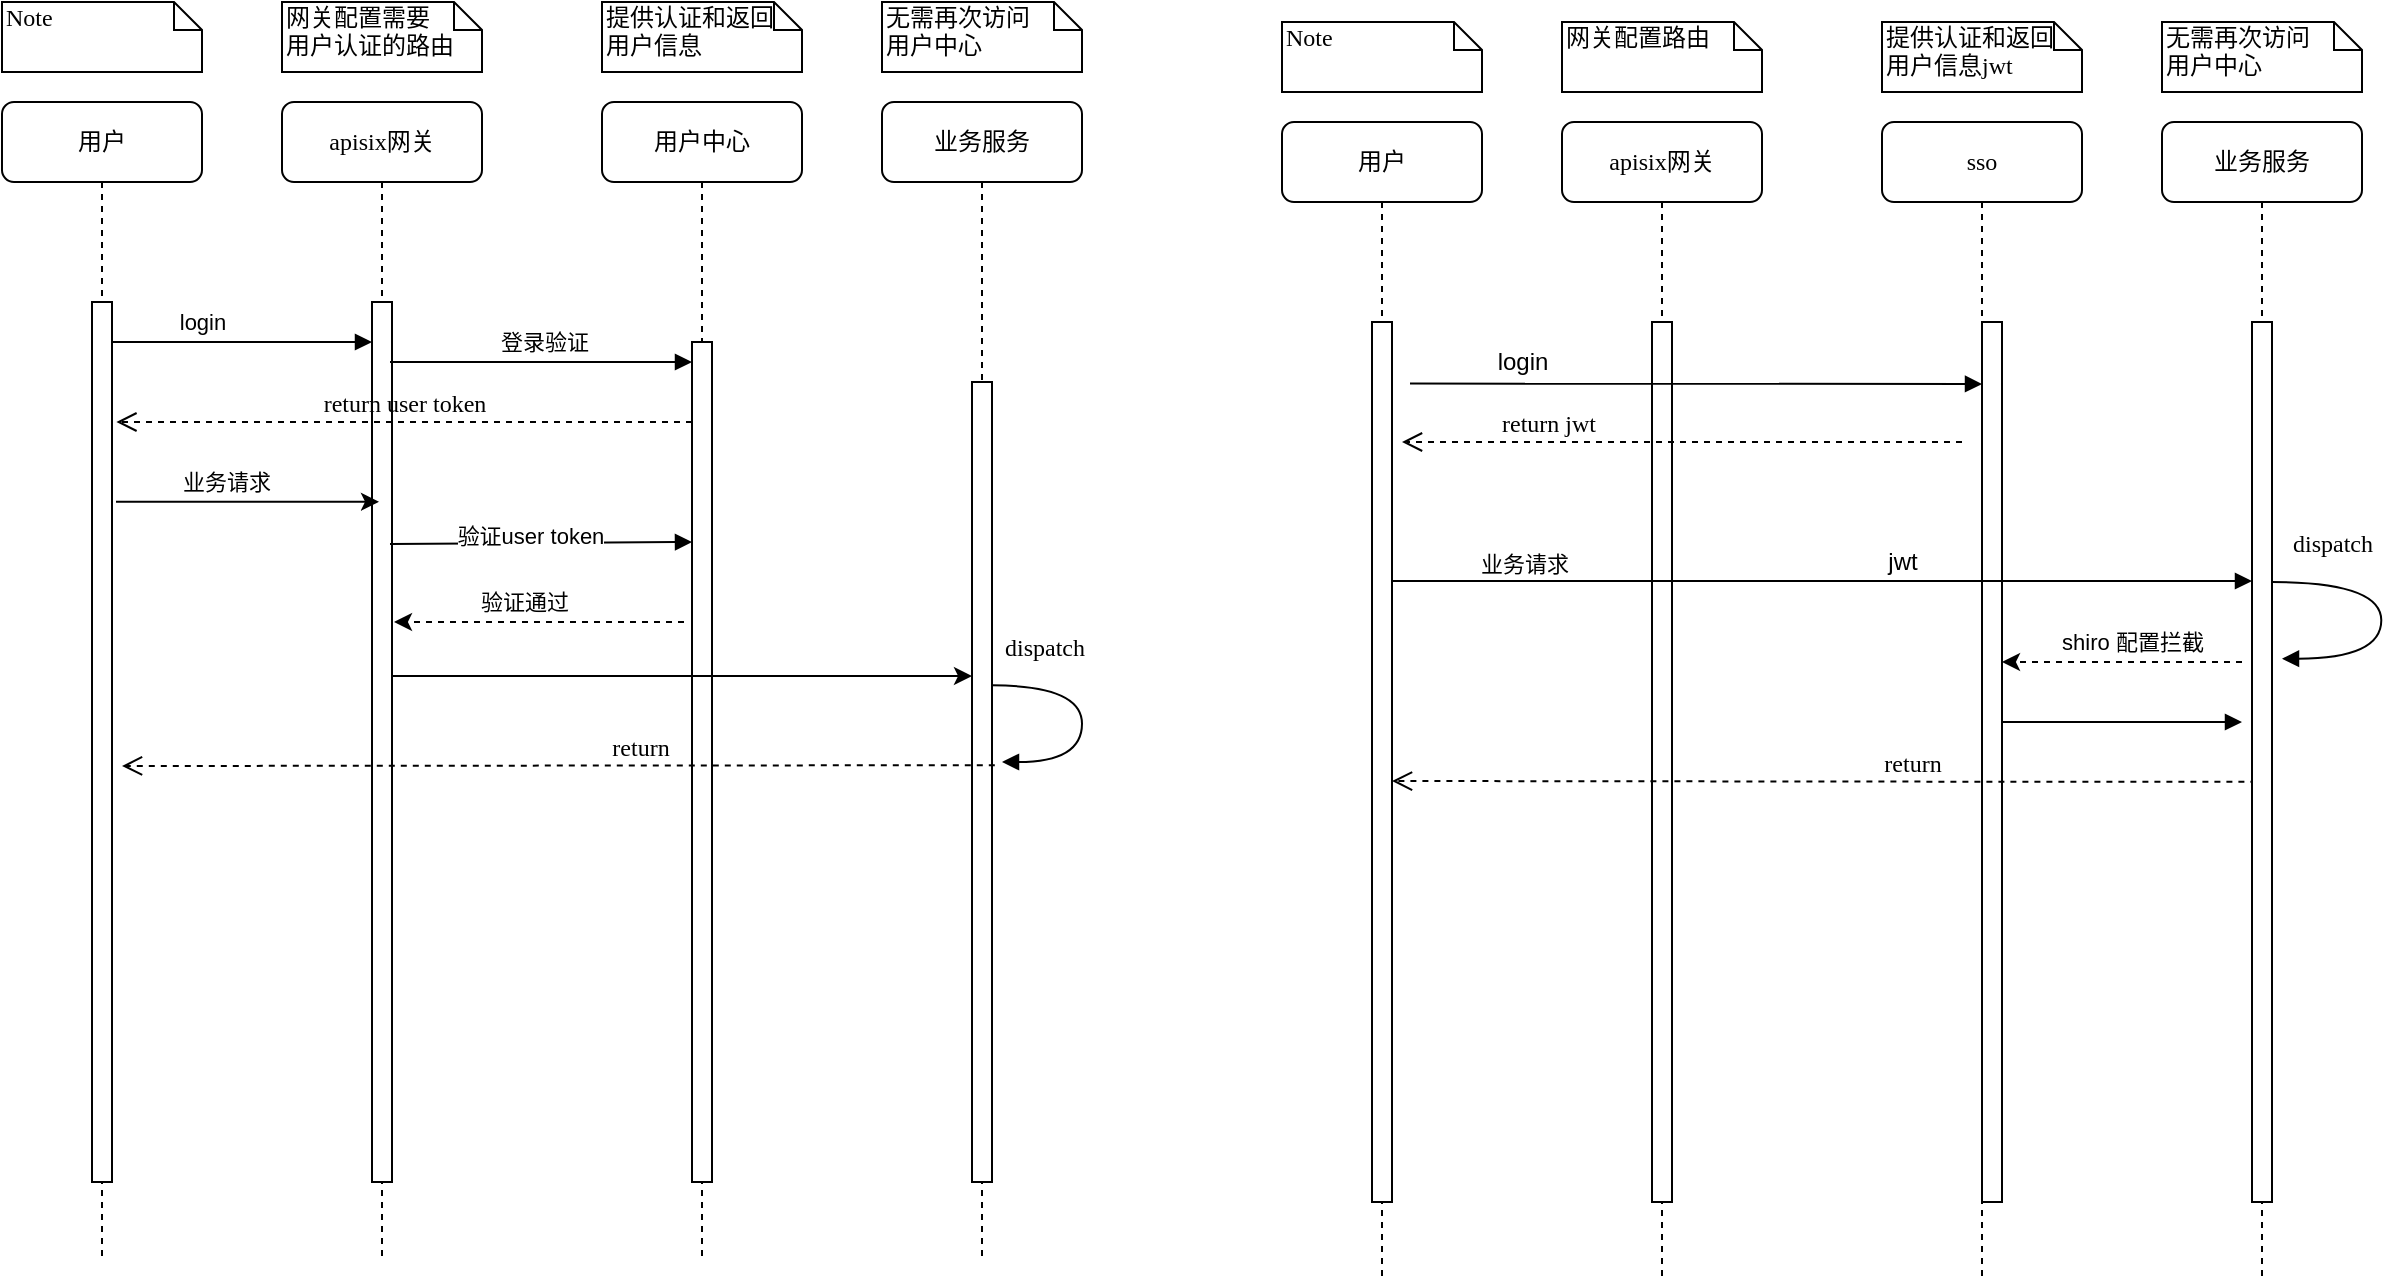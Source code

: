 <mxfile version="17.2.1" type="github">
  <diagram name="Page-1" id="13e1069c-82ec-6db2-03f1-153e76fe0fe0">
    <mxGraphModel dx="2254" dy="835" grid="1" gridSize="10" guides="1" tooltips="1" connect="1" arrows="1" fold="1" page="1" pageScale="1" pageWidth="1100" pageHeight="850" background="none" math="0" shadow="0">
      <root>
        <mxCell id="0" />
        <mxCell id="1" parent="0" />
        <mxCell id="7baba1c4bc27f4b0-2" value="apisix网关" style="shape=umlLifeline;perimeter=lifelinePerimeter;whiteSpace=wrap;html=1;container=1;collapsible=0;recursiveResize=0;outlineConnect=0;rounded=1;shadow=0;comic=0;labelBackgroundColor=none;strokeWidth=1;fontFamily=Verdana;fontSize=12;align=center;" parent="1" vertex="1">
          <mxGeometry x="240" y="80" width="100" height="580" as="geometry" />
        </mxCell>
        <mxCell id="7baba1c4bc27f4b0-10" value="" style="html=1;points=[];perimeter=orthogonalPerimeter;rounded=0;shadow=0;comic=0;labelBackgroundColor=none;strokeWidth=1;fontFamily=Verdana;fontSize=12;align=center;" parent="7baba1c4bc27f4b0-2" vertex="1">
          <mxGeometry x="45" y="100" width="10" height="440" as="geometry" />
        </mxCell>
        <mxCell id="7baba1c4bc27f4b0-3" value="用户中心" style="shape=umlLifeline;perimeter=lifelinePerimeter;whiteSpace=wrap;html=1;container=1;collapsible=0;recursiveResize=0;outlineConnect=0;rounded=1;shadow=0;comic=0;labelBackgroundColor=none;strokeWidth=1;fontFamily=Verdana;fontSize=12;align=center;" parent="1" vertex="1">
          <mxGeometry x="400" y="80" width="100" height="580" as="geometry" />
        </mxCell>
        <mxCell id="7baba1c4bc27f4b0-13" value="" style="html=1;points=[];perimeter=orthogonalPerimeter;rounded=0;shadow=0;comic=0;labelBackgroundColor=none;strokeWidth=1;fontFamily=Verdana;fontSize=12;align=center;" parent="7baba1c4bc27f4b0-3" vertex="1">
          <mxGeometry x="45" y="120" width="10" height="420" as="geometry" />
        </mxCell>
        <mxCell id="ht5kDJYPR5s3BAsfl9sB-2" value="" style="html=1;verticalAlign=bottom;endArrow=block;labelBackgroundColor=none;fontFamily=Verdana;fontSize=12;edgeStyle=elbowEdgeStyle;elbow=vertical;" edge="1" parent="7baba1c4bc27f4b0-3">
          <mxGeometry x="-0.154" y="10" relative="1" as="geometry">
            <mxPoint x="-106" y="130" as="sourcePoint" />
            <mxPoint x="45" y="130" as="targetPoint" />
            <Array as="points">
              <mxPoint x="-70" y="130" />
              <mxPoint x="-35" y="130" />
              <mxPoint x="25" y="140" />
              <mxPoint x="-45" y="110" />
              <mxPoint x="-75" y="130" />
            </Array>
            <mxPoint as="offset" />
          </mxGeometry>
        </mxCell>
        <mxCell id="ht5kDJYPR5s3BAsfl9sB-39" value="登录验证" style="edgeLabel;html=1;align=center;verticalAlign=middle;resizable=0;points=[];" vertex="1" connectable="0" parent="ht5kDJYPR5s3BAsfl9sB-2">
          <mxGeometry x="0.026" y="-3" relative="1" as="geometry">
            <mxPoint x="-1" y="-13" as="offset" />
          </mxGeometry>
        </mxCell>
        <mxCell id="ht5kDJYPR5s3BAsfl9sB-38" value="" style="html=1;verticalAlign=bottom;endArrow=block;labelBackgroundColor=none;fontFamily=Verdana;fontSize=12;edgeStyle=elbowEdgeStyle;elbow=vertical;exitX=0.9;exitY=0.172;exitDx=0;exitDy=0;exitPerimeter=0;" edge="1" parent="7baba1c4bc27f4b0-3">
          <mxGeometry x="-0.154" y="10" relative="1" as="geometry">
            <mxPoint x="-106" y="220.96" as="sourcePoint" />
            <mxPoint x="45" y="220" as="targetPoint" />
            <Array as="points">
              <mxPoint x="-35" y="220" />
              <mxPoint x="25" y="230" />
              <mxPoint x="-45" y="200" />
              <mxPoint x="-75" y="220" />
            </Array>
            <mxPoint as="offset" />
          </mxGeometry>
        </mxCell>
        <mxCell id="ht5kDJYPR5s3BAsfl9sB-40" value="验证user&amp;nbsp;token" style="edgeLabel;html=1;align=center;verticalAlign=middle;resizable=0;points=[];" vertex="1" connectable="0" parent="ht5kDJYPR5s3BAsfl9sB-38">
          <mxGeometry x="-0.066" y="3" relative="1" as="geometry">
            <mxPoint as="offset" />
          </mxGeometry>
        </mxCell>
        <mxCell id="7baba1c4bc27f4b0-4" value="业务服务" style="shape=umlLifeline;perimeter=lifelinePerimeter;whiteSpace=wrap;html=1;container=1;collapsible=0;recursiveResize=0;outlineConnect=0;rounded=1;shadow=0;comic=0;labelBackgroundColor=none;strokeWidth=1;fontFamily=Verdana;fontSize=12;align=center;" parent="1" vertex="1">
          <mxGeometry x="540" y="80" width="100" height="580" as="geometry" />
        </mxCell>
        <mxCell id="ht5kDJYPR5s3BAsfl9sB-9" value="dispatch" style="html=1;verticalAlign=bottom;endArrow=block;labelBackgroundColor=none;fontFamily=Verdana;fontSize=12;elbow=vertical;edgeStyle=orthogonalEdgeStyle;curved=1;entryX=1;entryY=0.286;entryPerimeter=0;exitX=1.038;exitY=0.345;exitPerimeter=0;" edge="1" parent="7baba1c4bc27f4b0-4">
          <mxGeometry x="-0.58" y="10" relative="1" as="geometry">
            <mxPoint x="55.003" y="291.67" as="sourcePoint" />
            <mxPoint x="60.003" y="330.003" as="targetPoint" />
            <Array as="points">
              <mxPoint x="100" y="291.67" />
              <mxPoint x="100" y="329.67" />
            </Array>
            <mxPoint as="offset" />
          </mxGeometry>
        </mxCell>
        <mxCell id="7baba1c4bc27f4b0-8" value="用户" style="shape=umlLifeline;perimeter=lifelinePerimeter;whiteSpace=wrap;html=1;container=1;collapsible=0;recursiveResize=0;outlineConnect=0;rounded=1;shadow=0;comic=0;labelBackgroundColor=none;strokeWidth=1;fontFamily=Verdana;fontSize=12;align=center;" parent="1" vertex="1">
          <mxGeometry x="100" y="80" width="100" height="580" as="geometry" />
        </mxCell>
        <mxCell id="7baba1c4bc27f4b0-9" value="" style="html=1;points=[];perimeter=orthogonalPerimeter;rounded=0;shadow=0;comic=0;labelBackgroundColor=none;strokeWidth=1;fontFamily=Verdana;fontSize=12;align=center;" parent="7baba1c4bc27f4b0-8" vertex="1">
          <mxGeometry x="45" y="100" width="10" height="440" as="geometry" />
        </mxCell>
        <mxCell id="7baba1c4bc27f4b0-16" value="" style="html=1;points=[];perimeter=orthogonalPerimeter;rounded=0;shadow=0;comic=0;labelBackgroundColor=none;strokeWidth=1;fontFamily=Verdana;fontSize=12;align=center;" parent="1" vertex="1">
          <mxGeometry x="585" y="220" width="10" height="400" as="geometry" />
        </mxCell>
        <mxCell id="7baba1c4bc27f4b0-11" value="" style="html=1;verticalAlign=bottom;endArrow=block;labelBackgroundColor=none;fontFamily=Verdana;fontSize=12;edgeStyle=elbowEdgeStyle;elbow=vertical;" parent="1" source="7baba1c4bc27f4b0-9" target="7baba1c4bc27f4b0-10" edge="1">
          <mxGeometry x="-0.154" y="10" relative="1" as="geometry">
            <mxPoint x="220" y="190" as="sourcePoint" />
            <mxPoint x="280" y="200" as="targetPoint" />
            <Array as="points">
              <mxPoint x="240" y="200" />
              <mxPoint x="220" y="200" />
              <mxPoint x="280" y="210" />
              <mxPoint x="210" y="180" />
              <mxPoint x="180" y="200" />
            </Array>
            <mxPoint as="offset" />
          </mxGeometry>
        </mxCell>
        <mxCell id="ht5kDJYPR5s3BAsfl9sB-34" value="login" style="edgeLabel;html=1;align=center;verticalAlign=middle;resizable=0;points=[];" vertex="1" connectable="0" parent="7baba1c4bc27f4b0-11">
          <mxGeometry x="-0.185" y="3" relative="1" as="geometry">
            <mxPoint x="-8" y="-7" as="offset" />
          </mxGeometry>
        </mxCell>
        <mxCell id="7baba1c4bc27f4b0-40" value="Note" style="shape=note;whiteSpace=wrap;html=1;size=14;verticalAlign=top;align=left;spacingTop=-6;rounded=0;shadow=0;comic=0;labelBackgroundColor=none;strokeWidth=1;fontFamily=Verdana;fontSize=12" parent="1" vertex="1">
          <mxGeometry x="100" y="30" width="100" height="35" as="geometry" />
        </mxCell>
        <mxCell id="7baba1c4bc27f4b0-41" value="网关配置需要&lt;br&gt;用户认证的路由" style="shape=note;whiteSpace=wrap;html=1;size=14;verticalAlign=top;align=left;spacingTop=-6;rounded=0;shadow=0;comic=0;labelBackgroundColor=none;strokeWidth=1;fontFamily=Verdana;fontSize=12" parent="1" vertex="1">
          <mxGeometry x="240" y="30" width="100" height="35" as="geometry" />
        </mxCell>
        <mxCell id="7baba1c4bc27f4b0-42" value="提供认证和返回&lt;br&gt;用户信息" style="shape=note;whiteSpace=wrap;html=1;size=14;verticalAlign=top;align=left;spacingTop=-6;rounded=0;shadow=0;comic=0;labelBackgroundColor=none;strokeWidth=1;fontFamily=Verdana;fontSize=12" parent="1" vertex="1">
          <mxGeometry x="400" y="30" width="100" height="35" as="geometry" />
        </mxCell>
        <mxCell id="7baba1c4bc27f4b0-43" value="无需再次访问&lt;br&gt;用户中心" style="shape=note;whiteSpace=wrap;html=1;size=14;verticalAlign=top;align=left;spacingTop=-6;rounded=0;shadow=0;comic=0;labelBackgroundColor=none;strokeWidth=1;fontFamily=Verdana;fontSize=12" parent="1" vertex="1">
          <mxGeometry x="540" y="30" width="100" height="35" as="geometry" />
        </mxCell>
        <mxCell id="ht5kDJYPR5s3BAsfl9sB-8" value="return" style="html=1;verticalAlign=bottom;endArrow=open;dashed=1;endSize=8;labelBackgroundColor=none;fontFamily=Verdana;fontSize=12;exitX=1.14;exitY=0.479;exitDx=0;exitDy=0;exitPerimeter=0;" edge="1" parent="1" source="7baba1c4bc27f4b0-16">
          <mxGeometry x="-0.188" relative="1" as="geometry">
            <mxPoint x="160" y="412" as="targetPoint" />
            <mxPoint x="570" y="340" as="sourcePoint" />
            <Array as="points" />
            <mxPoint as="offset" />
          </mxGeometry>
        </mxCell>
        <mxCell id="ht5kDJYPR5s3BAsfl9sB-10" value="apisix网关" style="shape=umlLifeline;perimeter=lifelinePerimeter;whiteSpace=wrap;html=1;container=1;collapsible=0;recursiveResize=0;outlineConnect=0;rounded=1;shadow=0;comic=0;labelBackgroundColor=none;strokeWidth=1;fontFamily=Verdana;fontSize=12;align=center;" vertex="1" parent="1">
          <mxGeometry x="880" y="90" width="100" height="580" as="geometry" />
        </mxCell>
        <mxCell id="ht5kDJYPR5s3BAsfl9sB-11" value="" style="html=1;points=[];perimeter=orthogonalPerimeter;rounded=0;shadow=0;comic=0;labelBackgroundColor=none;strokeWidth=1;fontFamily=Verdana;fontSize=12;align=center;" vertex="1" parent="ht5kDJYPR5s3BAsfl9sB-10">
          <mxGeometry x="45" y="100" width="10" height="440" as="geometry" />
        </mxCell>
        <mxCell id="ht5kDJYPR5s3BAsfl9sB-13" value="sso" style="shape=umlLifeline;perimeter=lifelinePerimeter;whiteSpace=wrap;html=1;container=1;collapsible=0;recursiveResize=0;outlineConnect=0;rounded=1;shadow=0;comic=0;labelBackgroundColor=none;strokeWidth=1;fontFamily=Verdana;fontSize=12;align=center;" vertex="1" parent="1">
          <mxGeometry x="1040" y="90" width="100" height="580" as="geometry" />
        </mxCell>
        <mxCell id="ht5kDJYPR5s3BAsfl9sB-14" value="" style="html=1;points=[];perimeter=orthogonalPerimeter;rounded=0;shadow=0;comic=0;labelBackgroundColor=none;strokeWidth=1;fontFamily=Verdana;fontSize=12;align=center;" vertex="1" parent="ht5kDJYPR5s3BAsfl9sB-13">
          <mxGeometry x="50" y="100" width="10" height="440" as="geometry" />
        </mxCell>
        <mxCell id="ht5kDJYPR5s3BAsfl9sB-16" value="jwt" style="text;html=1;resizable=0;autosize=1;align=center;verticalAlign=middle;points=[];fillColor=none;strokeColor=none;rounded=0;" vertex="1" parent="ht5kDJYPR5s3BAsfl9sB-13">
          <mxGeometry x="-5" y="210" width="30" height="20" as="geometry" />
        </mxCell>
        <mxCell id="ht5kDJYPR5s3BAsfl9sB-31" value="" style="html=1;verticalAlign=bottom;endArrow=block;labelBackgroundColor=none;fontFamily=Verdana;fontSize=12;edgeStyle=elbowEdgeStyle;elbow=vertical;exitX=0.9;exitY=0.07;exitDx=0;exitDy=0;exitPerimeter=0;" edge="1" parent="ht5kDJYPR5s3BAsfl9sB-13">
          <mxGeometry x="-0.154" y="10" relative="1" as="geometry">
            <mxPoint x="-236" y="130.8" as="sourcePoint" />
            <mxPoint x="50" y="131" as="targetPoint" />
            <Array as="points">
              <mxPoint x="70" y="131" />
              <mxPoint x="-158.8" y="130" />
              <mxPoint x="-98.8" y="140" />
              <mxPoint x="-168.8" y="110" />
              <mxPoint x="-198.8" y="130" />
            </Array>
            <mxPoint as="offset" />
          </mxGeometry>
        </mxCell>
        <mxCell id="ht5kDJYPR5s3BAsfl9sB-17" value="业务服务" style="shape=umlLifeline;perimeter=lifelinePerimeter;whiteSpace=wrap;html=1;container=1;collapsible=0;recursiveResize=0;outlineConnect=0;rounded=1;shadow=0;comic=0;labelBackgroundColor=none;strokeWidth=1;fontFamily=Verdana;fontSize=12;align=center;" vertex="1" parent="1">
          <mxGeometry x="1180" y="90" width="100" height="580" as="geometry" />
        </mxCell>
        <mxCell id="ht5kDJYPR5s3BAsfl9sB-18" value="" style="html=1;verticalAlign=bottom;endArrow=block;labelBackgroundColor=none;fontFamily=Verdana;fontSize=12;edgeStyle=elbowEdgeStyle;elbow=vertical;" edge="1" parent="ht5kDJYPR5s3BAsfl9sB-17" source="ht5kDJYPR5s3BAsfl9sB-20">
          <mxGeometry x="-0.154" y="10" relative="1" as="geometry">
            <mxPoint x="-235" y="230.46" as="sourcePoint" />
            <mxPoint x="45" y="230" as="targetPoint" />
            <Array as="points">
              <mxPoint x="-164" y="229.5" />
              <mxPoint x="-104" y="239.5" />
              <mxPoint x="-174" y="209.5" />
              <mxPoint x="-204" y="229.5" />
            </Array>
            <mxPoint as="offset" />
          </mxGeometry>
        </mxCell>
        <mxCell id="ht5kDJYPR5s3BAsfl9sB-45" value="业务请求" style="edgeLabel;html=1;align=center;verticalAlign=middle;resizable=0;points=[];" vertex="1" connectable="0" parent="ht5kDJYPR5s3BAsfl9sB-18">
          <mxGeometry x="-0.667" y="-1" relative="1" as="geometry">
            <mxPoint x="-2" y="-10" as="offset" />
          </mxGeometry>
        </mxCell>
        <mxCell id="ht5kDJYPR5s3BAsfl9sB-19" value="dispatch" style="html=1;verticalAlign=bottom;endArrow=block;labelBackgroundColor=none;fontFamily=Verdana;fontSize=12;elbow=vertical;edgeStyle=orthogonalEdgeStyle;curved=1;entryX=1;entryY=0.286;entryPerimeter=0;exitX=1.038;exitY=0.345;exitPerimeter=0;" edge="1" parent="ht5kDJYPR5s3BAsfl9sB-17">
          <mxGeometry x="-0.58" y="10" relative="1" as="geometry">
            <mxPoint x="55.003" y="230" as="sourcePoint" />
            <mxPoint x="60.003" y="268.333" as="targetPoint" />
            <Array as="points">
              <mxPoint x="109.67" y="230" />
              <mxPoint x="109.67" y="268" />
            </Array>
            <mxPoint as="offset" />
          </mxGeometry>
        </mxCell>
        <mxCell id="ht5kDJYPR5s3BAsfl9sB-20" value="用户" style="shape=umlLifeline;perimeter=lifelinePerimeter;whiteSpace=wrap;html=1;container=1;collapsible=0;recursiveResize=0;outlineConnect=0;rounded=1;shadow=0;comic=0;labelBackgroundColor=none;strokeWidth=1;fontFamily=Verdana;fontSize=12;align=center;" vertex="1" parent="1">
          <mxGeometry x="740" y="90" width="100" height="580" as="geometry" />
        </mxCell>
        <mxCell id="ht5kDJYPR5s3BAsfl9sB-21" value="" style="html=1;points=[];perimeter=orthogonalPerimeter;rounded=0;shadow=0;comic=0;labelBackgroundColor=none;strokeWidth=1;fontFamily=Verdana;fontSize=12;align=center;" vertex="1" parent="ht5kDJYPR5s3BAsfl9sB-20">
          <mxGeometry x="45" y="100" width="10" height="440" as="geometry" />
        </mxCell>
        <mxCell id="ht5kDJYPR5s3BAsfl9sB-28" value="return" style="html=1;verticalAlign=bottom;endArrow=open;dashed=1;endSize=8;labelBackgroundColor=none;fontFamily=Verdana;fontSize=12;entryX=0.18;entryY=0.522;entryDx=0;entryDy=0;entryPerimeter=0;" edge="1" parent="ht5kDJYPR5s3BAsfl9sB-20">
          <mxGeometry x="-0.188" relative="1" as="geometry">
            <mxPoint x="55.0" y="329.5" as="targetPoint" />
            <mxPoint x="493.2" y="329.82" as="sourcePoint" />
            <mxPoint as="offset" />
            <Array as="points">
              <mxPoint x="328.2" y="329.82" />
            </Array>
          </mxGeometry>
        </mxCell>
        <mxCell id="ht5kDJYPR5s3BAsfl9sB-22" value="" style="html=1;points=[];perimeter=orthogonalPerimeter;rounded=0;shadow=0;comic=0;labelBackgroundColor=none;strokeWidth=1;fontFamily=Verdana;fontSize=12;align=center;" vertex="1" parent="1">
          <mxGeometry x="1225" y="190" width="10" height="440" as="geometry" />
        </mxCell>
        <mxCell id="ht5kDJYPR5s3BAsfl9sB-24" value="Note" style="shape=note;whiteSpace=wrap;html=1;size=14;verticalAlign=top;align=left;spacingTop=-6;rounded=0;shadow=0;comic=0;labelBackgroundColor=none;strokeWidth=1;fontFamily=Verdana;fontSize=12" vertex="1" parent="1">
          <mxGeometry x="740" y="40" width="100" height="35" as="geometry" />
        </mxCell>
        <mxCell id="ht5kDJYPR5s3BAsfl9sB-25" value="网关配置路由" style="shape=note;whiteSpace=wrap;html=1;size=14;verticalAlign=top;align=left;spacingTop=-6;rounded=0;shadow=0;comic=0;labelBackgroundColor=none;strokeWidth=1;fontFamily=Verdana;fontSize=12" vertex="1" parent="1">
          <mxGeometry x="880" y="40" width="100" height="35" as="geometry" />
        </mxCell>
        <mxCell id="ht5kDJYPR5s3BAsfl9sB-26" value="提供认证和返回&lt;br&gt;用户信息jwt" style="shape=note;whiteSpace=wrap;html=1;size=14;verticalAlign=top;align=left;spacingTop=-6;rounded=0;shadow=0;comic=0;labelBackgroundColor=none;strokeWidth=1;fontFamily=Verdana;fontSize=12" vertex="1" parent="1">
          <mxGeometry x="1040" y="40" width="100" height="35" as="geometry" />
        </mxCell>
        <mxCell id="ht5kDJYPR5s3BAsfl9sB-27" value="无需再次访问&lt;br&gt;用户中心" style="shape=note;whiteSpace=wrap;html=1;size=14;verticalAlign=top;align=left;spacingTop=-6;rounded=0;shadow=0;comic=0;labelBackgroundColor=none;strokeWidth=1;fontFamily=Verdana;fontSize=12" vertex="1" parent="1">
          <mxGeometry x="1180" y="40" width="100" height="35" as="geometry" />
        </mxCell>
        <mxCell id="ht5kDJYPR5s3BAsfl9sB-12" value="return&amp;nbsp;jwt" style="html=1;verticalAlign=bottom;endArrow=open;dashed=1;endSize=8;labelBackgroundColor=none;fontFamily=Verdana;fontSize=12;edgeStyle=elbowEdgeStyle;elbow=vertical;" edge="1" parent="1">
          <mxGeometry x="0.481" relative="1" as="geometry">
            <mxPoint x="800" y="250" as="targetPoint" />
            <Array as="points">
              <mxPoint x="830" y="250" />
              <mxPoint x="850" y="250" />
              <mxPoint x="820" y="250" />
              <mxPoint x="820" y="250" />
            </Array>
            <mxPoint x="1080" y="250" as="sourcePoint" />
            <mxPoint as="offset" />
          </mxGeometry>
        </mxCell>
        <mxCell id="ht5kDJYPR5s3BAsfl9sB-32" value="login" style="text;html=1;resizable=0;autosize=1;align=center;verticalAlign=middle;points=[];fillColor=none;strokeColor=none;rounded=0;" vertex="1" parent="1">
          <mxGeometry x="840" y="200" width="40" height="20" as="geometry" />
        </mxCell>
        <mxCell id="ht5kDJYPR5s3BAsfl9sB-3" value="return user&amp;nbsp;token" style="html=1;verticalAlign=bottom;endArrow=open;dashed=1;endSize=8;labelBackgroundColor=none;fontFamily=Verdana;fontSize=12;edgeStyle=elbowEdgeStyle;elbow=vertical;entryX=1.22;entryY=0.136;entryDx=0;entryDy=0;entryPerimeter=0;" edge="1" parent="1" source="7baba1c4bc27f4b0-13" target="7baba1c4bc27f4b0-9">
          <mxGeometry relative="1" as="geometry">
            <mxPoint x="160" y="240" as="targetPoint" />
            <Array as="points">
              <mxPoint x="380" y="240" />
              <mxPoint x="410" y="240" />
            </Array>
            <mxPoint x="435" y="240" as="sourcePoint" />
            <mxPoint as="offset" />
          </mxGeometry>
        </mxCell>
        <mxCell id="ht5kDJYPR5s3BAsfl9sB-37" value="" style="endArrow=classic;html=1;rounded=0;exitX=1.3;exitY=0.227;exitDx=0;exitDy=0;exitPerimeter=0;" edge="1" parent="1">
          <mxGeometry width="50" height="50" relative="1" as="geometry">
            <mxPoint x="157" y="279.88" as="sourcePoint" />
            <mxPoint x="288.5" y="279.88" as="targetPoint" />
          </mxGeometry>
        </mxCell>
        <mxCell id="ht5kDJYPR5s3BAsfl9sB-44" value="业务请求" style="edgeLabel;html=1;align=center;verticalAlign=middle;resizable=0;points=[];" vertex="1" connectable="0" parent="ht5kDJYPR5s3BAsfl9sB-37">
          <mxGeometry x="-0.164" y="-3" relative="1" as="geometry">
            <mxPoint y="-13" as="offset" />
          </mxGeometry>
        </mxCell>
        <mxCell id="ht5kDJYPR5s3BAsfl9sB-41" value="" style="endArrow=classic;html=1;rounded=0;exitX=0.98;exitY=0.425;exitDx=0;exitDy=0;exitPerimeter=0;" edge="1" parent="1" source="7baba1c4bc27f4b0-10" target="7baba1c4bc27f4b0-16">
          <mxGeometry width="50" height="50" relative="1" as="geometry">
            <mxPoint x="740" y="350" as="sourcePoint" />
            <mxPoint x="790" y="300" as="targetPoint" />
          </mxGeometry>
        </mxCell>
        <mxCell id="ht5kDJYPR5s3BAsfl9sB-42" value="" style="endArrow=classic;html=1;rounded=0;dashed=1;" edge="1" parent="1">
          <mxGeometry width="50" height="50" relative="1" as="geometry">
            <mxPoint x="441" y="340" as="sourcePoint" />
            <mxPoint x="296" y="340" as="targetPoint" />
            <Array as="points">
              <mxPoint x="376" y="340" />
            </Array>
          </mxGeometry>
        </mxCell>
        <mxCell id="ht5kDJYPR5s3BAsfl9sB-43" value="验证通过" style="edgeLabel;html=1;align=center;verticalAlign=middle;resizable=0;points=[];" vertex="1" connectable="0" parent="ht5kDJYPR5s3BAsfl9sB-42">
          <mxGeometry x="0.103" y="-3" relative="1" as="geometry">
            <mxPoint y="-7" as="offset" />
          </mxGeometry>
        </mxCell>
        <mxCell id="ht5kDJYPR5s3BAsfl9sB-46" value="" style="endArrow=classic;html=1;rounded=0;dashed=1;" edge="1" parent="1" target="ht5kDJYPR5s3BAsfl9sB-14">
          <mxGeometry width="50" height="50" relative="1" as="geometry">
            <mxPoint x="1220" y="360" as="sourcePoint" />
            <mxPoint x="790" y="300" as="targetPoint" />
            <Array as="points">
              <mxPoint x="1150" y="360" />
            </Array>
          </mxGeometry>
        </mxCell>
        <mxCell id="ht5kDJYPR5s3BAsfl9sB-47" value="shiro 配置拦截" style="edgeLabel;html=1;align=center;verticalAlign=middle;resizable=0;points=[];" vertex="1" connectable="0" parent="ht5kDJYPR5s3BAsfl9sB-46">
          <mxGeometry x="-0.072" y="1" relative="1" as="geometry">
            <mxPoint y="-11" as="offset" />
          </mxGeometry>
        </mxCell>
        <mxCell id="ht5kDJYPR5s3BAsfl9sB-52" value="" style="html=1;verticalAlign=bottom;endArrow=block;labelBackgroundColor=none;fontFamily=Verdana;fontSize=12;edgeStyle=elbowEdgeStyle;elbow=vertical;" edge="1" parent="1">
          <mxGeometry x="-0.154" y="10" relative="1" as="geometry">
            <mxPoint x="1100" y="390" as="sourcePoint" />
            <mxPoint x="1220" y="390" as="targetPoint" />
            <Array as="points">
              <mxPoint x="1136" y="390" />
              <mxPoint x="1171" y="390" />
              <mxPoint x="1231" y="400" />
              <mxPoint x="1161" y="370" />
              <mxPoint x="1131" y="390" />
            </Array>
            <mxPoint as="offset" />
          </mxGeometry>
        </mxCell>
      </root>
    </mxGraphModel>
  </diagram>
</mxfile>
